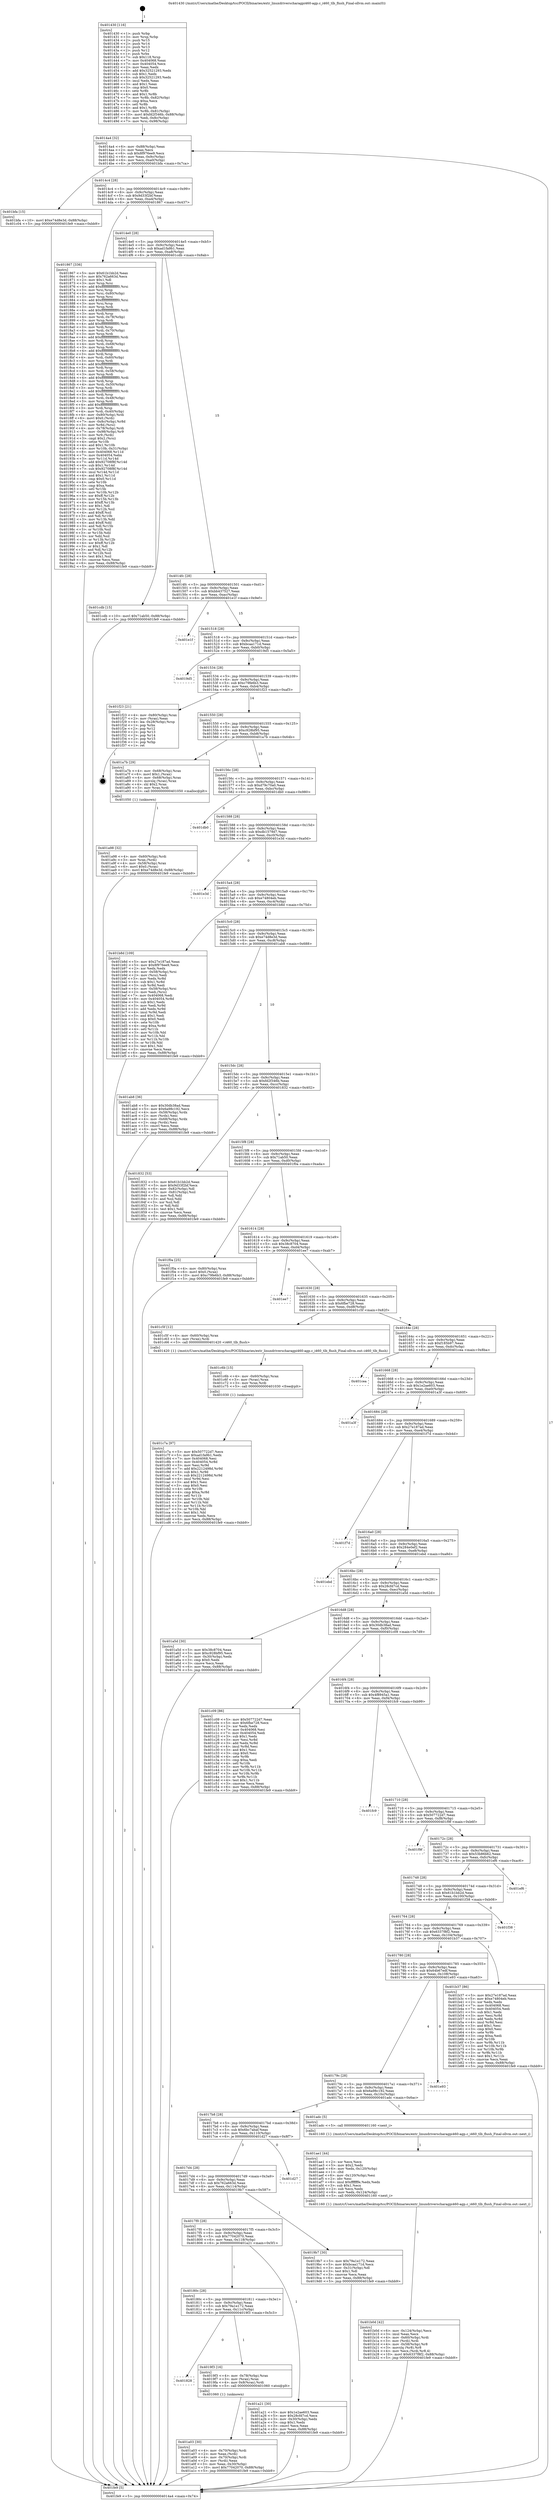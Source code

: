 digraph "0x401430" {
  label = "0x401430 (/mnt/c/Users/mathe/Desktop/tcc/POCII/binaries/extr_linuxdriverscharagpi460-agp.c_i460_tlb_flush_Final-ollvm.out::main(0))"
  labelloc = "t"
  node[shape=record]

  Entry [label="",width=0.3,height=0.3,shape=circle,fillcolor=black,style=filled]
  "0x4014a4" [label="{
     0x4014a4 [32]\l
     | [instrs]\l
     &nbsp;&nbsp;0x4014a4 \<+6\>: mov -0x88(%rbp),%eax\l
     &nbsp;&nbsp;0x4014aa \<+2\>: mov %eax,%ecx\l
     &nbsp;&nbsp;0x4014ac \<+6\>: sub $0x8f976ee9,%ecx\l
     &nbsp;&nbsp;0x4014b2 \<+6\>: mov %eax,-0x9c(%rbp)\l
     &nbsp;&nbsp;0x4014b8 \<+6\>: mov %ecx,-0xa0(%rbp)\l
     &nbsp;&nbsp;0x4014be \<+6\>: je 0000000000401bfa \<main+0x7ca\>\l
  }"]
  "0x401bfa" [label="{
     0x401bfa [15]\l
     | [instrs]\l
     &nbsp;&nbsp;0x401bfa \<+10\>: movl $0xe74d8e3d,-0x88(%rbp)\l
     &nbsp;&nbsp;0x401c04 \<+5\>: jmp 0000000000401fe9 \<main+0xbb9\>\l
  }"]
  "0x4014c4" [label="{
     0x4014c4 [28]\l
     | [instrs]\l
     &nbsp;&nbsp;0x4014c4 \<+5\>: jmp 00000000004014c9 \<main+0x99\>\l
     &nbsp;&nbsp;0x4014c9 \<+6\>: mov -0x9c(%rbp),%eax\l
     &nbsp;&nbsp;0x4014cf \<+5\>: sub $0x9d33f2bf,%eax\l
     &nbsp;&nbsp;0x4014d4 \<+6\>: mov %eax,-0xa4(%rbp)\l
     &nbsp;&nbsp;0x4014da \<+6\>: je 0000000000401867 \<main+0x437\>\l
  }"]
  Exit [label="",width=0.3,height=0.3,shape=circle,fillcolor=black,style=filled,peripheries=2]
  "0x401867" [label="{
     0x401867 [336]\l
     | [instrs]\l
     &nbsp;&nbsp;0x401867 \<+5\>: mov $0x61b1bb2d,%eax\l
     &nbsp;&nbsp;0x40186c \<+5\>: mov $0x762a663d,%ecx\l
     &nbsp;&nbsp;0x401871 \<+2\>: mov $0x1,%dl\l
     &nbsp;&nbsp;0x401873 \<+3\>: mov %rsp,%rsi\l
     &nbsp;&nbsp;0x401876 \<+4\>: add $0xfffffffffffffff0,%rsi\l
     &nbsp;&nbsp;0x40187a \<+3\>: mov %rsi,%rsp\l
     &nbsp;&nbsp;0x40187d \<+4\>: mov %rsi,-0x80(%rbp)\l
     &nbsp;&nbsp;0x401881 \<+3\>: mov %rsp,%rsi\l
     &nbsp;&nbsp;0x401884 \<+4\>: add $0xfffffffffffffff0,%rsi\l
     &nbsp;&nbsp;0x401888 \<+3\>: mov %rsi,%rsp\l
     &nbsp;&nbsp;0x40188b \<+3\>: mov %rsp,%rdi\l
     &nbsp;&nbsp;0x40188e \<+4\>: add $0xfffffffffffffff0,%rdi\l
     &nbsp;&nbsp;0x401892 \<+3\>: mov %rdi,%rsp\l
     &nbsp;&nbsp;0x401895 \<+4\>: mov %rdi,-0x78(%rbp)\l
     &nbsp;&nbsp;0x401899 \<+3\>: mov %rsp,%rdi\l
     &nbsp;&nbsp;0x40189c \<+4\>: add $0xfffffffffffffff0,%rdi\l
     &nbsp;&nbsp;0x4018a0 \<+3\>: mov %rdi,%rsp\l
     &nbsp;&nbsp;0x4018a3 \<+4\>: mov %rdi,-0x70(%rbp)\l
     &nbsp;&nbsp;0x4018a7 \<+3\>: mov %rsp,%rdi\l
     &nbsp;&nbsp;0x4018aa \<+4\>: add $0xfffffffffffffff0,%rdi\l
     &nbsp;&nbsp;0x4018ae \<+3\>: mov %rdi,%rsp\l
     &nbsp;&nbsp;0x4018b1 \<+4\>: mov %rdi,-0x68(%rbp)\l
     &nbsp;&nbsp;0x4018b5 \<+3\>: mov %rsp,%rdi\l
     &nbsp;&nbsp;0x4018b8 \<+4\>: add $0xfffffffffffffff0,%rdi\l
     &nbsp;&nbsp;0x4018bc \<+3\>: mov %rdi,%rsp\l
     &nbsp;&nbsp;0x4018bf \<+4\>: mov %rdi,-0x60(%rbp)\l
     &nbsp;&nbsp;0x4018c3 \<+3\>: mov %rsp,%rdi\l
     &nbsp;&nbsp;0x4018c6 \<+4\>: add $0xfffffffffffffff0,%rdi\l
     &nbsp;&nbsp;0x4018ca \<+3\>: mov %rdi,%rsp\l
     &nbsp;&nbsp;0x4018cd \<+4\>: mov %rdi,-0x58(%rbp)\l
     &nbsp;&nbsp;0x4018d1 \<+3\>: mov %rsp,%rdi\l
     &nbsp;&nbsp;0x4018d4 \<+4\>: add $0xfffffffffffffff0,%rdi\l
     &nbsp;&nbsp;0x4018d8 \<+3\>: mov %rdi,%rsp\l
     &nbsp;&nbsp;0x4018db \<+4\>: mov %rdi,-0x50(%rbp)\l
     &nbsp;&nbsp;0x4018df \<+3\>: mov %rsp,%rdi\l
     &nbsp;&nbsp;0x4018e2 \<+4\>: add $0xfffffffffffffff0,%rdi\l
     &nbsp;&nbsp;0x4018e6 \<+3\>: mov %rdi,%rsp\l
     &nbsp;&nbsp;0x4018e9 \<+4\>: mov %rdi,-0x48(%rbp)\l
     &nbsp;&nbsp;0x4018ed \<+3\>: mov %rsp,%rdi\l
     &nbsp;&nbsp;0x4018f0 \<+4\>: add $0xfffffffffffffff0,%rdi\l
     &nbsp;&nbsp;0x4018f4 \<+3\>: mov %rdi,%rsp\l
     &nbsp;&nbsp;0x4018f7 \<+4\>: mov %rdi,-0x40(%rbp)\l
     &nbsp;&nbsp;0x4018fb \<+4\>: mov -0x80(%rbp),%rdi\l
     &nbsp;&nbsp;0x4018ff \<+6\>: movl $0x0,(%rdi)\l
     &nbsp;&nbsp;0x401905 \<+7\>: mov -0x8c(%rbp),%r8d\l
     &nbsp;&nbsp;0x40190c \<+3\>: mov %r8d,(%rsi)\l
     &nbsp;&nbsp;0x40190f \<+4\>: mov -0x78(%rbp),%rdi\l
     &nbsp;&nbsp;0x401913 \<+7\>: mov -0x98(%rbp),%r9\l
     &nbsp;&nbsp;0x40191a \<+3\>: mov %r9,(%rdi)\l
     &nbsp;&nbsp;0x40191d \<+3\>: cmpl $0x2,(%rsi)\l
     &nbsp;&nbsp;0x401920 \<+4\>: setne %r10b\l
     &nbsp;&nbsp;0x401924 \<+4\>: and $0x1,%r10b\l
     &nbsp;&nbsp;0x401928 \<+4\>: mov %r10b,-0x31(%rbp)\l
     &nbsp;&nbsp;0x40192c \<+8\>: mov 0x404068,%r11d\l
     &nbsp;&nbsp;0x401934 \<+7\>: mov 0x404054,%ebx\l
     &nbsp;&nbsp;0x40193b \<+3\>: mov %r11d,%r14d\l
     &nbsp;&nbsp;0x40193e \<+7\>: add $0x92708f8f,%r14d\l
     &nbsp;&nbsp;0x401945 \<+4\>: sub $0x1,%r14d\l
     &nbsp;&nbsp;0x401949 \<+7\>: sub $0x92708f8f,%r14d\l
     &nbsp;&nbsp;0x401950 \<+4\>: imul %r14d,%r11d\l
     &nbsp;&nbsp;0x401954 \<+4\>: and $0x1,%r11d\l
     &nbsp;&nbsp;0x401958 \<+4\>: cmp $0x0,%r11d\l
     &nbsp;&nbsp;0x40195c \<+4\>: sete %r10b\l
     &nbsp;&nbsp;0x401960 \<+3\>: cmp $0xa,%ebx\l
     &nbsp;&nbsp;0x401963 \<+4\>: setl %r15b\l
     &nbsp;&nbsp;0x401967 \<+3\>: mov %r10b,%r12b\l
     &nbsp;&nbsp;0x40196a \<+4\>: xor $0xff,%r12b\l
     &nbsp;&nbsp;0x40196e \<+3\>: mov %r15b,%r13b\l
     &nbsp;&nbsp;0x401971 \<+4\>: xor $0xff,%r13b\l
     &nbsp;&nbsp;0x401975 \<+3\>: xor $0x1,%dl\l
     &nbsp;&nbsp;0x401978 \<+3\>: mov %r12b,%sil\l
     &nbsp;&nbsp;0x40197b \<+4\>: and $0xff,%sil\l
     &nbsp;&nbsp;0x40197f \<+3\>: and %dl,%r10b\l
     &nbsp;&nbsp;0x401982 \<+3\>: mov %r13b,%dil\l
     &nbsp;&nbsp;0x401985 \<+4\>: and $0xff,%dil\l
     &nbsp;&nbsp;0x401989 \<+3\>: and %dl,%r15b\l
     &nbsp;&nbsp;0x40198c \<+3\>: or %r10b,%sil\l
     &nbsp;&nbsp;0x40198f \<+3\>: or %r15b,%dil\l
     &nbsp;&nbsp;0x401992 \<+3\>: xor %dil,%sil\l
     &nbsp;&nbsp;0x401995 \<+3\>: or %r13b,%r12b\l
     &nbsp;&nbsp;0x401998 \<+4\>: xor $0xff,%r12b\l
     &nbsp;&nbsp;0x40199c \<+3\>: or $0x1,%dl\l
     &nbsp;&nbsp;0x40199f \<+3\>: and %dl,%r12b\l
     &nbsp;&nbsp;0x4019a2 \<+3\>: or %r12b,%sil\l
     &nbsp;&nbsp;0x4019a5 \<+4\>: test $0x1,%sil\l
     &nbsp;&nbsp;0x4019a9 \<+3\>: cmovne %ecx,%eax\l
     &nbsp;&nbsp;0x4019ac \<+6\>: mov %eax,-0x88(%rbp)\l
     &nbsp;&nbsp;0x4019b2 \<+5\>: jmp 0000000000401fe9 \<main+0xbb9\>\l
  }"]
  "0x4014e0" [label="{
     0x4014e0 [28]\l
     | [instrs]\l
     &nbsp;&nbsp;0x4014e0 \<+5\>: jmp 00000000004014e5 \<main+0xb5\>\l
     &nbsp;&nbsp;0x4014e5 \<+6\>: mov -0x9c(%rbp),%eax\l
     &nbsp;&nbsp;0x4014eb \<+5\>: sub $0xad1fa9b1,%eax\l
     &nbsp;&nbsp;0x4014f0 \<+6\>: mov %eax,-0xa8(%rbp)\l
     &nbsp;&nbsp;0x4014f6 \<+6\>: je 0000000000401cdb \<main+0x8ab\>\l
  }"]
  "0x401c7a" [label="{
     0x401c7a [97]\l
     | [instrs]\l
     &nbsp;&nbsp;0x401c7a \<+5\>: mov $0x507722d7,%ecx\l
     &nbsp;&nbsp;0x401c7f \<+5\>: mov $0xad1fa9b1,%edx\l
     &nbsp;&nbsp;0x401c84 \<+7\>: mov 0x404068,%esi\l
     &nbsp;&nbsp;0x401c8b \<+8\>: mov 0x404054,%r8d\l
     &nbsp;&nbsp;0x401c93 \<+3\>: mov %esi,%r9d\l
     &nbsp;&nbsp;0x401c96 \<+7\>: add $0x2212498d,%r9d\l
     &nbsp;&nbsp;0x401c9d \<+4\>: sub $0x1,%r9d\l
     &nbsp;&nbsp;0x401ca1 \<+7\>: sub $0x2212498d,%r9d\l
     &nbsp;&nbsp;0x401ca8 \<+4\>: imul %r9d,%esi\l
     &nbsp;&nbsp;0x401cac \<+3\>: and $0x1,%esi\l
     &nbsp;&nbsp;0x401caf \<+3\>: cmp $0x0,%esi\l
     &nbsp;&nbsp;0x401cb2 \<+4\>: sete %r10b\l
     &nbsp;&nbsp;0x401cb6 \<+4\>: cmp $0xa,%r8d\l
     &nbsp;&nbsp;0x401cba \<+4\>: setl %r11b\l
     &nbsp;&nbsp;0x401cbe \<+3\>: mov %r10b,%bl\l
     &nbsp;&nbsp;0x401cc1 \<+3\>: and %r11b,%bl\l
     &nbsp;&nbsp;0x401cc4 \<+3\>: xor %r11b,%r10b\l
     &nbsp;&nbsp;0x401cc7 \<+3\>: or %r10b,%bl\l
     &nbsp;&nbsp;0x401cca \<+3\>: test $0x1,%bl\l
     &nbsp;&nbsp;0x401ccd \<+3\>: cmovne %edx,%ecx\l
     &nbsp;&nbsp;0x401cd0 \<+6\>: mov %ecx,-0x88(%rbp)\l
     &nbsp;&nbsp;0x401cd6 \<+5\>: jmp 0000000000401fe9 \<main+0xbb9\>\l
  }"]
  "0x401cdb" [label="{
     0x401cdb [15]\l
     | [instrs]\l
     &nbsp;&nbsp;0x401cdb \<+10\>: movl $0x71ab50,-0x88(%rbp)\l
     &nbsp;&nbsp;0x401ce5 \<+5\>: jmp 0000000000401fe9 \<main+0xbb9\>\l
  }"]
  "0x4014fc" [label="{
     0x4014fc [28]\l
     | [instrs]\l
     &nbsp;&nbsp;0x4014fc \<+5\>: jmp 0000000000401501 \<main+0xd1\>\l
     &nbsp;&nbsp;0x401501 \<+6\>: mov -0x9c(%rbp),%eax\l
     &nbsp;&nbsp;0x401507 \<+5\>: sub $0xbb437527,%eax\l
     &nbsp;&nbsp;0x40150c \<+6\>: mov %eax,-0xac(%rbp)\l
     &nbsp;&nbsp;0x401512 \<+6\>: je 0000000000401e1f \<main+0x9ef\>\l
  }"]
  "0x401c6b" [label="{
     0x401c6b [15]\l
     | [instrs]\l
     &nbsp;&nbsp;0x401c6b \<+4\>: mov -0x60(%rbp),%rax\l
     &nbsp;&nbsp;0x401c6f \<+3\>: mov (%rax),%rax\l
     &nbsp;&nbsp;0x401c72 \<+3\>: mov %rax,%rdi\l
     &nbsp;&nbsp;0x401c75 \<+5\>: call 0000000000401030 \<free@plt\>\l
     | [calls]\l
     &nbsp;&nbsp;0x401030 \{1\} (unknown)\l
  }"]
  "0x401e1f" [label="{
     0x401e1f\l
  }", style=dashed]
  "0x401518" [label="{
     0x401518 [28]\l
     | [instrs]\l
     &nbsp;&nbsp;0x401518 \<+5\>: jmp 000000000040151d \<main+0xed\>\l
     &nbsp;&nbsp;0x40151d \<+6\>: mov -0x9c(%rbp),%eax\l
     &nbsp;&nbsp;0x401523 \<+5\>: sub $0xbcaa171d,%eax\l
     &nbsp;&nbsp;0x401528 \<+6\>: mov %eax,-0xb0(%rbp)\l
     &nbsp;&nbsp;0x40152e \<+6\>: je 00000000004019d5 \<main+0x5a5\>\l
  }"]
  "0x401b0d" [label="{
     0x401b0d [42]\l
     | [instrs]\l
     &nbsp;&nbsp;0x401b0d \<+6\>: mov -0x124(%rbp),%ecx\l
     &nbsp;&nbsp;0x401b13 \<+3\>: imul %eax,%ecx\l
     &nbsp;&nbsp;0x401b16 \<+4\>: mov -0x60(%rbp),%rdi\l
     &nbsp;&nbsp;0x401b1a \<+3\>: mov (%rdi),%rdi\l
     &nbsp;&nbsp;0x401b1d \<+4\>: mov -0x58(%rbp),%r8\l
     &nbsp;&nbsp;0x401b21 \<+3\>: movslq (%r8),%r8\l
     &nbsp;&nbsp;0x401b24 \<+4\>: mov %ecx,(%rdi,%r8,4)\l
     &nbsp;&nbsp;0x401b28 \<+10\>: movl $0x6337f8f2,-0x88(%rbp)\l
     &nbsp;&nbsp;0x401b32 \<+5\>: jmp 0000000000401fe9 \<main+0xbb9\>\l
  }"]
  "0x4019d5" [label="{
     0x4019d5\l
  }", style=dashed]
  "0x401534" [label="{
     0x401534 [28]\l
     | [instrs]\l
     &nbsp;&nbsp;0x401534 \<+5\>: jmp 0000000000401539 \<main+0x109\>\l
     &nbsp;&nbsp;0x401539 \<+6\>: mov -0x9c(%rbp),%eax\l
     &nbsp;&nbsp;0x40153f \<+5\>: sub $0xc79fe6b3,%eax\l
     &nbsp;&nbsp;0x401544 \<+6\>: mov %eax,-0xb4(%rbp)\l
     &nbsp;&nbsp;0x40154a \<+6\>: je 0000000000401f23 \<main+0xaf3\>\l
  }"]
  "0x401ae1" [label="{
     0x401ae1 [44]\l
     | [instrs]\l
     &nbsp;&nbsp;0x401ae1 \<+2\>: xor %ecx,%ecx\l
     &nbsp;&nbsp;0x401ae3 \<+5\>: mov $0x2,%edx\l
     &nbsp;&nbsp;0x401ae8 \<+6\>: mov %edx,-0x120(%rbp)\l
     &nbsp;&nbsp;0x401aee \<+1\>: cltd\l
     &nbsp;&nbsp;0x401aef \<+6\>: mov -0x120(%rbp),%esi\l
     &nbsp;&nbsp;0x401af5 \<+2\>: idiv %esi\l
     &nbsp;&nbsp;0x401af7 \<+6\>: imul $0xfffffffe,%edx,%edx\l
     &nbsp;&nbsp;0x401afd \<+3\>: sub $0x1,%ecx\l
     &nbsp;&nbsp;0x401b00 \<+2\>: sub %ecx,%edx\l
     &nbsp;&nbsp;0x401b02 \<+6\>: mov %edx,-0x124(%rbp)\l
     &nbsp;&nbsp;0x401b08 \<+5\>: call 0000000000401160 \<next_i\>\l
     | [calls]\l
     &nbsp;&nbsp;0x401160 \{1\} (/mnt/c/Users/mathe/Desktop/tcc/POCII/binaries/extr_linuxdriverscharagpi460-agp.c_i460_tlb_flush_Final-ollvm.out::next_i)\l
  }"]
  "0x401f23" [label="{
     0x401f23 [21]\l
     | [instrs]\l
     &nbsp;&nbsp;0x401f23 \<+4\>: mov -0x80(%rbp),%rax\l
     &nbsp;&nbsp;0x401f27 \<+2\>: mov (%rax),%eax\l
     &nbsp;&nbsp;0x401f29 \<+4\>: lea -0x28(%rbp),%rsp\l
     &nbsp;&nbsp;0x401f2d \<+1\>: pop %rbx\l
     &nbsp;&nbsp;0x401f2e \<+2\>: pop %r12\l
     &nbsp;&nbsp;0x401f30 \<+2\>: pop %r13\l
     &nbsp;&nbsp;0x401f32 \<+2\>: pop %r14\l
     &nbsp;&nbsp;0x401f34 \<+2\>: pop %r15\l
     &nbsp;&nbsp;0x401f36 \<+1\>: pop %rbp\l
     &nbsp;&nbsp;0x401f37 \<+1\>: ret\l
  }"]
  "0x401550" [label="{
     0x401550 [28]\l
     | [instrs]\l
     &nbsp;&nbsp;0x401550 \<+5\>: jmp 0000000000401555 \<main+0x125\>\l
     &nbsp;&nbsp;0x401555 \<+6\>: mov -0x9c(%rbp),%eax\l
     &nbsp;&nbsp;0x40155b \<+5\>: sub $0xc928bf95,%eax\l
     &nbsp;&nbsp;0x401560 \<+6\>: mov %eax,-0xb8(%rbp)\l
     &nbsp;&nbsp;0x401566 \<+6\>: je 0000000000401a7b \<main+0x64b\>\l
  }"]
  "0x401a98" [label="{
     0x401a98 [32]\l
     | [instrs]\l
     &nbsp;&nbsp;0x401a98 \<+4\>: mov -0x60(%rbp),%rdi\l
     &nbsp;&nbsp;0x401a9c \<+3\>: mov %rax,(%rdi)\l
     &nbsp;&nbsp;0x401a9f \<+4\>: mov -0x58(%rbp),%rax\l
     &nbsp;&nbsp;0x401aa3 \<+6\>: movl $0x0,(%rax)\l
     &nbsp;&nbsp;0x401aa9 \<+10\>: movl $0xe74d8e3d,-0x88(%rbp)\l
     &nbsp;&nbsp;0x401ab3 \<+5\>: jmp 0000000000401fe9 \<main+0xbb9\>\l
  }"]
  "0x401a7b" [label="{
     0x401a7b [29]\l
     | [instrs]\l
     &nbsp;&nbsp;0x401a7b \<+4\>: mov -0x68(%rbp),%rax\l
     &nbsp;&nbsp;0x401a7f \<+6\>: movl $0x1,(%rax)\l
     &nbsp;&nbsp;0x401a85 \<+4\>: mov -0x68(%rbp),%rax\l
     &nbsp;&nbsp;0x401a89 \<+3\>: movslq (%rax),%rax\l
     &nbsp;&nbsp;0x401a8c \<+4\>: shl $0x2,%rax\l
     &nbsp;&nbsp;0x401a90 \<+3\>: mov %rax,%rdi\l
     &nbsp;&nbsp;0x401a93 \<+5\>: call 0000000000401050 \<malloc@plt\>\l
     | [calls]\l
     &nbsp;&nbsp;0x401050 \{1\} (unknown)\l
  }"]
  "0x40156c" [label="{
     0x40156c [28]\l
     | [instrs]\l
     &nbsp;&nbsp;0x40156c \<+5\>: jmp 0000000000401571 \<main+0x141\>\l
     &nbsp;&nbsp;0x401571 \<+6\>: mov -0x9c(%rbp),%eax\l
     &nbsp;&nbsp;0x401577 \<+5\>: sub $0xd79c70a0,%eax\l
     &nbsp;&nbsp;0x40157c \<+6\>: mov %eax,-0xbc(%rbp)\l
     &nbsp;&nbsp;0x401582 \<+6\>: je 0000000000401db0 \<main+0x980\>\l
  }"]
  "0x401a03" [label="{
     0x401a03 [30]\l
     | [instrs]\l
     &nbsp;&nbsp;0x401a03 \<+4\>: mov -0x70(%rbp),%rdi\l
     &nbsp;&nbsp;0x401a07 \<+2\>: mov %eax,(%rdi)\l
     &nbsp;&nbsp;0x401a09 \<+4\>: mov -0x70(%rbp),%rdi\l
     &nbsp;&nbsp;0x401a0d \<+2\>: mov (%rdi),%eax\l
     &nbsp;&nbsp;0x401a0f \<+3\>: mov %eax,-0x30(%rbp)\l
     &nbsp;&nbsp;0x401a12 \<+10\>: movl $0x77042070,-0x88(%rbp)\l
     &nbsp;&nbsp;0x401a1c \<+5\>: jmp 0000000000401fe9 \<main+0xbb9\>\l
  }"]
  "0x401db0" [label="{
     0x401db0\l
  }", style=dashed]
  "0x401588" [label="{
     0x401588 [28]\l
     | [instrs]\l
     &nbsp;&nbsp;0x401588 \<+5\>: jmp 000000000040158d \<main+0x15d\>\l
     &nbsp;&nbsp;0x40158d \<+6\>: mov -0x9c(%rbp),%eax\l
     &nbsp;&nbsp;0x401593 \<+5\>: sub $0xdb1579d7,%eax\l
     &nbsp;&nbsp;0x401598 \<+6\>: mov %eax,-0xc0(%rbp)\l
     &nbsp;&nbsp;0x40159e \<+6\>: je 0000000000401e3d \<main+0xa0d\>\l
  }"]
  "0x401828" [label="{
     0x401828\l
  }", style=dashed]
  "0x401e3d" [label="{
     0x401e3d\l
  }", style=dashed]
  "0x4015a4" [label="{
     0x4015a4 [28]\l
     | [instrs]\l
     &nbsp;&nbsp;0x4015a4 \<+5\>: jmp 00000000004015a9 \<main+0x179\>\l
     &nbsp;&nbsp;0x4015a9 \<+6\>: mov -0x9c(%rbp),%eax\l
     &nbsp;&nbsp;0x4015af \<+5\>: sub $0xe74804eb,%eax\l
     &nbsp;&nbsp;0x4015b4 \<+6\>: mov %eax,-0xc4(%rbp)\l
     &nbsp;&nbsp;0x4015ba \<+6\>: je 0000000000401b8d \<main+0x75d\>\l
  }"]
  "0x4019f3" [label="{
     0x4019f3 [16]\l
     | [instrs]\l
     &nbsp;&nbsp;0x4019f3 \<+4\>: mov -0x78(%rbp),%rax\l
     &nbsp;&nbsp;0x4019f7 \<+3\>: mov (%rax),%rax\l
     &nbsp;&nbsp;0x4019fa \<+4\>: mov 0x8(%rax),%rdi\l
     &nbsp;&nbsp;0x4019fe \<+5\>: call 0000000000401060 \<atoi@plt\>\l
     | [calls]\l
     &nbsp;&nbsp;0x401060 \{1\} (unknown)\l
  }"]
  "0x401b8d" [label="{
     0x401b8d [109]\l
     | [instrs]\l
     &nbsp;&nbsp;0x401b8d \<+5\>: mov $0x27e187ad,%eax\l
     &nbsp;&nbsp;0x401b92 \<+5\>: mov $0x8f976ee9,%ecx\l
     &nbsp;&nbsp;0x401b97 \<+2\>: xor %edx,%edx\l
     &nbsp;&nbsp;0x401b99 \<+4\>: mov -0x58(%rbp),%rsi\l
     &nbsp;&nbsp;0x401b9d \<+2\>: mov (%rsi),%edi\l
     &nbsp;&nbsp;0x401b9f \<+3\>: mov %edx,%r8d\l
     &nbsp;&nbsp;0x401ba2 \<+4\>: sub $0x1,%r8d\l
     &nbsp;&nbsp;0x401ba6 \<+3\>: sub %r8d,%edi\l
     &nbsp;&nbsp;0x401ba9 \<+4\>: mov -0x58(%rbp),%rsi\l
     &nbsp;&nbsp;0x401bad \<+2\>: mov %edi,(%rsi)\l
     &nbsp;&nbsp;0x401baf \<+7\>: mov 0x404068,%edi\l
     &nbsp;&nbsp;0x401bb6 \<+8\>: mov 0x404054,%r8d\l
     &nbsp;&nbsp;0x401bbe \<+3\>: sub $0x1,%edx\l
     &nbsp;&nbsp;0x401bc1 \<+3\>: mov %edi,%r9d\l
     &nbsp;&nbsp;0x401bc4 \<+3\>: add %edx,%r9d\l
     &nbsp;&nbsp;0x401bc7 \<+4\>: imul %r9d,%edi\l
     &nbsp;&nbsp;0x401bcb \<+3\>: and $0x1,%edi\l
     &nbsp;&nbsp;0x401bce \<+3\>: cmp $0x0,%edi\l
     &nbsp;&nbsp;0x401bd1 \<+4\>: sete %r10b\l
     &nbsp;&nbsp;0x401bd5 \<+4\>: cmp $0xa,%r8d\l
     &nbsp;&nbsp;0x401bd9 \<+4\>: setl %r11b\l
     &nbsp;&nbsp;0x401bdd \<+3\>: mov %r10b,%bl\l
     &nbsp;&nbsp;0x401be0 \<+3\>: and %r11b,%bl\l
     &nbsp;&nbsp;0x401be3 \<+3\>: xor %r11b,%r10b\l
     &nbsp;&nbsp;0x401be6 \<+3\>: or %r10b,%bl\l
     &nbsp;&nbsp;0x401be9 \<+3\>: test $0x1,%bl\l
     &nbsp;&nbsp;0x401bec \<+3\>: cmovne %ecx,%eax\l
     &nbsp;&nbsp;0x401bef \<+6\>: mov %eax,-0x88(%rbp)\l
     &nbsp;&nbsp;0x401bf5 \<+5\>: jmp 0000000000401fe9 \<main+0xbb9\>\l
  }"]
  "0x4015c0" [label="{
     0x4015c0 [28]\l
     | [instrs]\l
     &nbsp;&nbsp;0x4015c0 \<+5\>: jmp 00000000004015c5 \<main+0x195\>\l
     &nbsp;&nbsp;0x4015c5 \<+6\>: mov -0x9c(%rbp),%eax\l
     &nbsp;&nbsp;0x4015cb \<+5\>: sub $0xe74d8e3d,%eax\l
     &nbsp;&nbsp;0x4015d0 \<+6\>: mov %eax,-0xc8(%rbp)\l
     &nbsp;&nbsp;0x4015d6 \<+6\>: je 0000000000401ab8 \<main+0x688\>\l
  }"]
  "0x40180c" [label="{
     0x40180c [28]\l
     | [instrs]\l
     &nbsp;&nbsp;0x40180c \<+5\>: jmp 0000000000401811 \<main+0x3e1\>\l
     &nbsp;&nbsp;0x401811 \<+6\>: mov -0x9c(%rbp),%eax\l
     &nbsp;&nbsp;0x401817 \<+5\>: sub $0x79a1e172,%eax\l
     &nbsp;&nbsp;0x40181c \<+6\>: mov %eax,-0x11c(%rbp)\l
     &nbsp;&nbsp;0x401822 \<+6\>: je 00000000004019f3 \<main+0x5c3\>\l
  }"]
  "0x401ab8" [label="{
     0x401ab8 [36]\l
     | [instrs]\l
     &nbsp;&nbsp;0x401ab8 \<+5\>: mov $0x30db38ad,%eax\l
     &nbsp;&nbsp;0x401abd \<+5\>: mov $0x6a98c192,%ecx\l
     &nbsp;&nbsp;0x401ac2 \<+4\>: mov -0x58(%rbp),%rdx\l
     &nbsp;&nbsp;0x401ac6 \<+2\>: mov (%rdx),%esi\l
     &nbsp;&nbsp;0x401ac8 \<+4\>: mov -0x68(%rbp),%rdx\l
     &nbsp;&nbsp;0x401acc \<+2\>: cmp (%rdx),%esi\l
     &nbsp;&nbsp;0x401ace \<+3\>: cmovl %ecx,%eax\l
     &nbsp;&nbsp;0x401ad1 \<+6\>: mov %eax,-0x88(%rbp)\l
     &nbsp;&nbsp;0x401ad7 \<+5\>: jmp 0000000000401fe9 \<main+0xbb9\>\l
  }"]
  "0x4015dc" [label="{
     0x4015dc [28]\l
     | [instrs]\l
     &nbsp;&nbsp;0x4015dc \<+5\>: jmp 00000000004015e1 \<main+0x1b1\>\l
     &nbsp;&nbsp;0x4015e1 \<+6\>: mov -0x9c(%rbp),%eax\l
     &nbsp;&nbsp;0x4015e7 \<+5\>: sub $0xfd2f346b,%eax\l
     &nbsp;&nbsp;0x4015ec \<+6\>: mov %eax,-0xcc(%rbp)\l
     &nbsp;&nbsp;0x4015f2 \<+6\>: je 0000000000401832 \<main+0x402\>\l
  }"]
  "0x401a21" [label="{
     0x401a21 [30]\l
     | [instrs]\l
     &nbsp;&nbsp;0x401a21 \<+5\>: mov $0x1e2ae603,%eax\l
     &nbsp;&nbsp;0x401a26 \<+5\>: mov $0x28cfd7cd,%ecx\l
     &nbsp;&nbsp;0x401a2b \<+3\>: mov -0x30(%rbp),%edx\l
     &nbsp;&nbsp;0x401a2e \<+3\>: cmp $0x1,%edx\l
     &nbsp;&nbsp;0x401a31 \<+3\>: cmovl %ecx,%eax\l
     &nbsp;&nbsp;0x401a34 \<+6\>: mov %eax,-0x88(%rbp)\l
     &nbsp;&nbsp;0x401a3a \<+5\>: jmp 0000000000401fe9 \<main+0xbb9\>\l
  }"]
  "0x401832" [label="{
     0x401832 [53]\l
     | [instrs]\l
     &nbsp;&nbsp;0x401832 \<+5\>: mov $0x61b1bb2d,%eax\l
     &nbsp;&nbsp;0x401837 \<+5\>: mov $0x9d33f2bf,%ecx\l
     &nbsp;&nbsp;0x40183c \<+6\>: mov -0x82(%rbp),%dl\l
     &nbsp;&nbsp;0x401842 \<+7\>: mov -0x81(%rbp),%sil\l
     &nbsp;&nbsp;0x401849 \<+3\>: mov %dl,%dil\l
     &nbsp;&nbsp;0x40184c \<+3\>: and %sil,%dil\l
     &nbsp;&nbsp;0x40184f \<+3\>: xor %sil,%dl\l
     &nbsp;&nbsp;0x401852 \<+3\>: or %dl,%dil\l
     &nbsp;&nbsp;0x401855 \<+4\>: test $0x1,%dil\l
     &nbsp;&nbsp;0x401859 \<+3\>: cmovne %ecx,%eax\l
     &nbsp;&nbsp;0x40185c \<+6\>: mov %eax,-0x88(%rbp)\l
     &nbsp;&nbsp;0x401862 \<+5\>: jmp 0000000000401fe9 \<main+0xbb9\>\l
  }"]
  "0x4015f8" [label="{
     0x4015f8 [28]\l
     | [instrs]\l
     &nbsp;&nbsp;0x4015f8 \<+5\>: jmp 00000000004015fd \<main+0x1cd\>\l
     &nbsp;&nbsp;0x4015fd \<+6\>: mov -0x9c(%rbp),%eax\l
     &nbsp;&nbsp;0x401603 \<+5\>: sub $0x71ab50,%eax\l
     &nbsp;&nbsp;0x401608 \<+6\>: mov %eax,-0xd0(%rbp)\l
     &nbsp;&nbsp;0x40160e \<+6\>: je 0000000000401f0a \<main+0xada\>\l
  }"]
  "0x401fe9" [label="{
     0x401fe9 [5]\l
     | [instrs]\l
     &nbsp;&nbsp;0x401fe9 \<+5\>: jmp 00000000004014a4 \<main+0x74\>\l
  }"]
  "0x401430" [label="{
     0x401430 [116]\l
     | [instrs]\l
     &nbsp;&nbsp;0x401430 \<+1\>: push %rbp\l
     &nbsp;&nbsp;0x401431 \<+3\>: mov %rsp,%rbp\l
     &nbsp;&nbsp;0x401434 \<+2\>: push %r15\l
     &nbsp;&nbsp;0x401436 \<+2\>: push %r14\l
     &nbsp;&nbsp;0x401438 \<+2\>: push %r13\l
     &nbsp;&nbsp;0x40143a \<+2\>: push %r12\l
     &nbsp;&nbsp;0x40143c \<+1\>: push %rbx\l
     &nbsp;&nbsp;0x40143d \<+7\>: sub $0x118,%rsp\l
     &nbsp;&nbsp;0x401444 \<+7\>: mov 0x404068,%eax\l
     &nbsp;&nbsp;0x40144b \<+7\>: mov 0x404054,%ecx\l
     &nbsp;&nbsp;0x401452 \<+2\>: mov %eax,%edx\l
     &nbsp;&nbsp;0x401454 \<+6\>: add $0x32521293,%edx\l
     &nbsp;&nbsp;0x40145a \<+3\>: sub $0x1,%edx\l
     &nbsp;&nbsp;0x40145d \<+6\>: sub $0x32521293,%edx\l
     &nbsp;&nbsp;0x401463 \<+3\>: imul %edx,%eax\l
     &nbsp;&nbsp;0x401466 \<+3\>: and $0x1,%eax\l
     &nbsp;&nbsp;0x401469 \<+3\>: cmp $0x0,%eax\l
     &nbsp;&nbsp;0x40146c \<+4\>: sete %r8b\l
     &nbsp;&nbsp;0x401470 \<+4\>: and $0x1,%r8b\l
     &nbsp;&nbsp;0x401474 \<+7\>: mov %r8b,-0x82(%rbp)\l
     &nbsp;&nbsp;0x40147b \<+3\>: cmp $0xa,%ecx\l
     &nbsp;&nbsp;0x40147e \<+4\>: setl %r8b\l
     &nbsp;&nbsp;0x401482 \<+4\>: and $0x1,%r8b\l
     &nbsp;&nbsp;0x401486 \<+7\>: mov %r8b,-0x81(%rbp)\l
     &nbsp;&nbsp;0x40148d \<+10\>: movl $0xfd2f346b,-0x88(%rbp)\l
     &nbsp;&nbsp;0x401497 \<+6\>: mov %edi,-0x8c(%rbp)\l
     &nbsp;&nbsp;0x40149d \<+7\>: mov %rsi,-0x98(%rbp)\l
  }"]
  "0x4017f0" [label="{
     0x4017f0 [28]\l
     | [instrs]\l
     &nbsp;&nbsp;0x4017f0 \<+5\>: jmp 00000000004017f5 \<main+0x3c5\>\l
     &nbsp;&nbsp;0x4017f5 \<+6\>: mov -0x9c(%rbp),%eax\l
     &nbsp;&nbsp;0x4017fb \<+5\>: sub $0x77042070,%eax\l
     &nbsp;&nbsp;0x401800 \<+6\>: mov %eax,-0x118(%rbp)\l
     &nbsp;&nbsp;0x401806 \<+6\>: je 0000000000401a21 \<main+0x5f1\>\l
  }"]
  "0x4019b7" [label="{
     0x4019b7 [30]\l
     | [instrs]\l
     &nbsp;&nbsp;0x4019b7 \<+5\>: mov $0x79a1e172,%eax\l
     &nbsp;&nbsp;0x4019bc \<+5\>: mov $0xbcaa171d,%ecx\l
     &nbsp;&nbsp;0x4019c1 \<+3\>: mov -0x31(%rbp),%dl\l
     &nbsp;&nbsp;0x4019c4 \<+3\>: test $0x1,%dl\l
     &nbsp;&nbsp;0x4019c7 \<+3\>: cmovne %ecx,%eax\l
     &nbsp;&nbsp;0x4019ca \<+6\>: mov %eax,-0x88(%rbp)\l
     &nbsp;&nbsp;0x4019d0 \<+5\>: jmp 0000000000401fe9 \<main+0xbb9\>\l
  }"]
  "0x401f0a" [label="{
     0x401f0a [25]\l
     | [instrs]\l
     &nbsp;&nbsp;0x401f0a \<+4\>: mov -0x80(%rbp),%rax\l
     &nbsp;&nbsp;0x401f0e \<+6\>: movl $0x0,(%rax)\l
     &nbsp;&nbsp;0x401f14 \<+10\>: movl $0xc79fe6b3,-0x88(%rbp)\l
     &nbsp;&nbsp;0x401f1e \<+5\>: jmp 0000000000401fe9 \<main+0xbb9\>\l
  }"]
  "0x401614" [label="{
     0x401614 [28]\l
     | [instrs]\l
     &nbsp;&nbsp;0x401614 \<+5\>: jmp 0000000000401619 \<main+0x1e9\>\l
     &nbsp;&nbsp;0x401619 \<+6\>: mov -0x9c(%rbp),%eax\l
     &nbsp;&nbsp;0x40161f \<+5\>: sub $0x38c8704,%eax\l
     &nbsp;&nbsp;0x401624 \<+6\>: mov %eax,-0xd4(%rbp)\l
     &nbsp;&nbsp;0x40162a \<+6\>: je 0000000000401ee7 \<main+0xab7\>\l
  }"]
  "0x4017d4" [label="{
     0x4017d4 [28]\l
     | [instrs]\l
     &nbsp;&nbsp;0x4017d4 \<+5\>: jmp 00000000004017d9 \<main+0x3a9\>\l
     &nbsp;&nbsp;0x4017d9 \<+6\>: mov -0x9c(%rbp),%eax\l
     &nbsp;&nbsp;0x4017df \<+5\>: sub $0x762a663d,%eax\l
     &nbsp;&nbsp;0x4017e4 \<+6\>: mov %eax,-0x114(%rbp)\l
     &nbsp;&nbsp;0x4017ea \<+6\>: je 00000000004019b7 \<main+0x587\>\l
  }"]
  "0x401ee7" [label="{
     0x401ee7\l
  }", style=dashed]
  "0x401630" [label="{
     0x401630 [28]\l
     | [instrs]\l
     &nbsp;&nbsp;0x401630 \<+5\>: jmp 0000000000401635 \<main+0x205\>\l
     &nbsp;&nbsp;0x401635 \<+6\>: mov -0x9c(%rbp),%eax\l
     &nbsp;&nbsp;0x40163b \<+5\>: sub $0x6fbe728,%eax\l
     &nbsp;&nbsp;0x401640 \<+6\>: mov %eax,-0xd8(%rbp)\l
     &nbsp;&nbsp;0x401646 \<+6\>: je 0000000000401c5f \<main+0x82f\>\l
  }"]
  "0x401d27" [label="{
     0x401d27\l
  }", style=dashed]
  "0x401c5f" [label="{
     0x401c5f [12]\l
     | [instrs]\l
     &nbsp;&nbsp;0x401c5f \<+4\>: mov -0x60(%rbp),%rax\l
     &nbsp;&nbsp;0x401c63 \<+3\>: mov (%rax),%rdi\l
     &nbsp;&nbsp;0x401c66 \<+5\>: call 0000000000401420 \<i460_tlb_flush\>\l
     | [calls]\l
     &nbsp;&nbsp;0x401420 \{1\} (/mnt/c/Users/mathe/Desktop/tcc/POCII/binaries/extr_linuxdriverscharagpi460-agp.c_i460_tlb_flush_Final-ollvm.out::i460_tlb_flush)\l
  }"]
  "0x40164c" [label="{
     0x40164c [28]\l
     | [instrs]\l
     &nbsp;&nbsp;0x40164c \<+5\>: jmp 0000000000401651 \<main+0x221\>\l
     &nbsp;&nbsp;0x401651 \<+6\>: mov -0x9c(%rbp),%eax\l
     &nbsp;&nbsp;0x401657 \<+5\>: sub $0xf185b97,%eax\l
     &nbsp;&nbsp;0x40165c \<+6\>: mov %eax,-0xdc(%rbp)\l
     &nbsp;&nbsp;0x401662 \<+6\>: je 0000000000401cea \<main+0x8ba\>\l
  }"]
  "0x4017b8" [label="{
     0x4017b8 [28]\l
     | [instrs]\l
     &nbsp;&nbsp;0x4017b8 \<+5\>: jmp 00000000004017bd \<main+0x38d\>\l
     &nbsp;&nbsp;0x4017bd \<+6\>: mov -0x9c(%rbp),%eax\l
     &nbsp;&nbsp;0x4017c3 \<+5\>: sub $0x6bc7abaf,%eax\l
     &nbsp;&nbsp;0x4017c8 \<+6\>: mov %eax,-0x110(%rbp)\l
     &nbsp;&nbsp;0x4017ce \<+6\>: je 0000000000401d27 \<main+0x8f7\>\l
  }"]
  "0x401cea" [label="{
     0x401cea\l
  }", style=dashed]
  "0x401668" [label="{
     0x401668 [28]\l
     | [instrs]\l
     &nbsp;&nbsp;0x401668 \<+5\>: jmp 000000000040166d \<main+0x23d\>\l
     &nbsp;&nbsp;0x40166d \<+6\>: mov -0x9c(%rbp),%eax\l
     &nbsp;&nbsp;0x401673 \<+5\>: sub $0x1e2ae603,%eax\l
     &nbsp;&nbsp;0x401678 \<+6\>: mov %eax,-0xe0(%rbp)\l
     &nbsp;&nbsp;0x40167e \<+6\>: je 0000000000401a3f \<main+0x60f\>\l
  }"]
  "0x401adc" [label="{
     0x401adc [5]\l
     | [instrs]\l
     &nbsp;&nbsp;0x401adc \<+5\>: call 0000000000401160 \<next_i\>\l
     | [calls]\l
     &nbsp;&nbsp;0x401160 \{1\} (/mnt/c/Users/mathe/Desktop/tcc/POCII/binaries/extr_linuxdriverscharagpi460-agp.c_i460_tlb_flush_Final-ollvm.out::next_i)\l
  }"]
  "0x401a3f" [label="{
     0x401a3f\l
  }", style=dashed]
  "0x401684" [label="{
     0x401684 [28]\l
     | [instrs]\l
     &nbsp;&nbsp;0x401684 \<+5\>: jmp 0000000000401689 \<main+0x259\>\l
     &nbsp;&nbsp;0x401689 \<+6\>: mov -0x9c(%rbp),%eax\l
     &nbsp;&nbsp;0x40168f \<+5\>: sub $0x27e187ad,%eax\l
     &nbsp;&nbsp;0x401694 \<+6\>: mov %eax,-0xe4(%rbp)\l
     &nbsp;&nbsp;0x40169a \<+6\>: je 0000000000401f7d \<main+0xb4d\>\l
  }"]
  "0x40179c" [label="{
     0x40179c [28]\l
     | [instrs]\l
     &nbsp;&nbsp;0x40179c \<+5\>: jmp 00000000004017a1 \<main+0x371\>\l
     &nbsp;&nbsp;0x4017a1 \<+6\>: mov -0x9c(%rbp),%eax\l
     &nbsp;&nbsp;0x4017a7 \<+5\>: sub $0x6a98c192,%eax\l
     &nbsp;&nbsp;0x4017ac \<+6\>: mov %eax,-0x10c(%rbp)\l
     &nbsp;&nbsp;0x4017b2 \<+6\>: je 0000000000401adc \<main+0x6ac\>\l
  }"]
  "0x401f7d" [label="{
     0x401f7d\l
  }", style=dashed]
  "0x4016a0" [label="{
     0x4016a0 [28]\l
     | [instrs]\l
     &nbsp;&nbsp;0x4016a0 \<+5\>: jmp 00000000004016a5 \<main+0x275\>\l
     &nbsp;&nbsp;0x4016a5 \<+6\>: mov -0x9c(%rbp),%eax\l
     &nbsp;&nbsp;0x4016ab \<+5\>: sub $0x284e0ef2,%eax\l
     &nbsp;&nbsp;0x4016b0 \<+6\>: mov %eax,-0xe8(%rbp)\l
     &nbsp;&nbsp;0x4016b6 \<+6\>: je 0000000000401ebd \<main+0xa8d\>\l
  }"]
  "0x401e93" [label="{
     0x401e93\l
  }", style=dashed]
  "0x401ebd" [label="{
     0x401ebd\l
  }", style=dashed]
  "0x4016bc" [label="{
     0x4016bc [28]\l
     | [instrs]\l
     &nbsp;&nbsp;0x4016bc \<+5\>: jmp 00000000004016c1 \<main+0x291\>\l
     &nbsp;&nbsp;0x4016c1 \<+6\>: mov -0x9c(%rbp),%eax\l
     &nbsp;&nbsp;0x4016c7 \<+5\>: sub $0x28cfd7cd,%eax\l
     &nbsp;&nbsp;0x4016cc \<+6\>: mov %eax,-0xec(%rbp)\l
     &nbsp;&nbsp;0x4016d2 \<+6\>: je 0000000000401a5d \<main+0x62d\>\l
  }"]
  "0x401780" [label="{
     0x401780 [28]\l
     | [instrs]\l
     &nbsp;&nbsp;0x401780 \<+5\>: jmp 0000000000401785 \<main+0x355\>\l
     &nbsp;&nbsp;0x401785 \<+6\>: mov -0x9c(%rbp),%eax\l
     &nbsp;&nbsp;0x40178b \<+5\>: sub $0x64b67edf,%eax\l
     &nbsp;&nbsp;0x401790 \<+6\>: mov %eax,-0x108(%rbp)\l
     &nbsp;&nbsp;0x401796 \<+6\>: je 0000000000401e93 \<main+0xa63\>\l
  }"]
  "0x401a5d" [label="{
     0x401a5d [30]\l
     | [instrs]\l
     &nbsp;&nbsp;0x401a5d \<+5\>: mov $0x38c8704,%eax\l
     &nbsp;&nbsp;0x401a62 \<+5\>: mov $0xc928bf95,%ecx\l
     &nbsp;&nbsp;0x401a67 \<+3\>: mov -0x30(%rbp),%edx\l
     &nbsp;&nbsp;0x401a6a \<+3\>: cmp $0x0,%edx\l
     &nbsp;&nbsp;0x401a6d \<+3\>: cmove %ecx,%eax\l
     &nbsp;&nbsp;0x401a70 \<+6\>: mov %eax,-0x88(%rbp)\l
     &nbsp;&nbsp;0x401a76 \<+5\>: jmp 0000000000401fe9 \<main+0xbb9\>\l
  }"]
  "0x4016d8" [label="{
     0x4016d8 [28]\l
     | [instrs]\l
     &nbsp;&nbsp;0x4016d8 \<+5\>: jmp 00000000004016dd \<main+0x2ad\>\l
     &nbsp;&nbsp;0x4016dd \<+6\>: mov -0x9c(%rbp),%eax\l
     &nbsp;&nbsp;0x4016e3 \<+5\>: sub $0x30db38ad,%eax\l
     &nbsp;&nbsp;0x4016e8 \<+6\>: mov %eax,-0xf0(%rbp)\l
     &nbsp;&nbsp;0x4016ee \<+6\>: je 0000000000401c09 \<main+0x7d9\>\l
  }"]
  "0x401b37" [label="{
     0x401b37 [86]\l
     | [instrs]\l
     &nbsp;&nbsp;0x401b37 \<+5\>: mov $0x27e187ad,%eax\l
     &nbsp;&nbsp;0x401b3c \<+5\>: mov $0xe74804eb,%ecx\l
     &nbsp;&nbsp;0x401b41 \<+2\>: xor %edx,%edx\l
     &nbsp;&nbsp;0x401b43 \<+7\>: mov 0x404068,%esi\l
     &nbsp;&nbsp;0x401b4a \<+7\>: mov 0x404054,%edi\l
     &nbsp;&nbsp;0x401b51 \<+3\>: sub $0x1,%edx\l
     &nbsp;&nbsp;0x401b54 \<+3\>: mov %esi,%r8d\l
     &nbsp;&nbsp;0x401b57 \<+3\>: add %edx,%r8d\l
     &nbsp;&nbsp;0x401b5a \<+4\>: imul %r8d,%esi\l
     &nbsp;&nbsp;0x401b5e \<+3\>: and $0x1,%esi\l
     &nbsp;&nbsp;0x401b61 \<+3\>: cmp $0x0,%esi\l
     &nbsp;&nbsp;0x401b64 \<+4\>: sete %r9b\l
     &nbsp;&nbsp;0x401b68 \<+3\>: cmp $0xa,%edi\l
     &nbsp;&nbsp;0x401b6b \<+4\>: setl %r10b\l
     &nbsp;&nbsp;0x401b6f \<+3\>: mov %r9b,%r11b\l
     &nbsp;&nbsp;0x401b72 \<+3\>: and %r10b,%r11b\l
     &nbsp;&nbsp;0x401b75 \<+3\>: xor %r10b,%r9b\l
     &nbsp;&nbsp;0x401b78 \<+3\>: or %r9b,%r11b\l
     &nbsp;&nbsp;0x401b7b \<+4\>: test $0x1,%r11b\l
     &nbsp;&nbsp;0x401b7f \<+3\>: cmovne %ecx,%eax\l
     &nbsp;&nbsp;0x401b82 \<+6\>: mov %eax,-0x88(%rbp)\l
     &nbsp;&nbsp;0x401b88 \<+5\>: jmp 0000000000401fe9 \<main+0xbb9\>\l
  }"]
  "0x401c09" [label="{
     0x401c09 [86]\l
     | [instrs]\l
     &nbsp;&nbsp;0x401c09 \<+5\>: mov $0x507722d7,%eax\l
     &nbsp;&nbsp;0x401c0e \<+5\>: mov $0x6fbe728,%ecx\l
     &nbsp;&nbsp;0x401c13 \<+2\>: xor %edx,%edx\l
     &nbsp;&nbsp;0x401c15 \<+7\>: mov 0x404068,%esi\l
     &nbsp;&nbsp;0x401c1c \<+7\>: mov 0x404054,%edi\l
     &nbsp;&nbsp;0x401c23 \<+3\>: sub $0x1,%edx\l
     &nbsp;&nbsp;0x401c26 \<+3\>: mov %esi,%r8d\l
     &nbsp;&nbsp;0x401c29 \<+3\>: add %edx,%r8d\l
     &nbsp;&nbsp;0x401c2c \<+4\>: imul %r8d,%esi\l
     &nbsp;&nbsp;0x401c30 \<+3\>: and $0x1,%esi\l
     &nbsp;&nbsp;0x401c33 \<+3\>: cmp $0x0,%esi\l
     &nbsp;&nbsp;0x401c36 \<+4\>: sete %r9b\l
     &nbsp;&nbsp;0x401c3a \<+3\>: cmp $0xa,%edi\l
     &nbsp;&nbsp;0x401c3d \<+4\>: setl %r10b\l
     &nbsp;&nbsp;0x401c41 \<+3\>: mov %r9b,%r11b\l
     &nbsp;&nbsp;0x401c44 \<+3\>: and %r10b,%r11b\l
     &nbsp;&nbsp;0x401c47 \<+3\>: xor %r10b,%r9b\l
     &nbsp;&nbsp;0x401c4a \<+3\>: or %r9b,%r11b\l
     &nbsp;&nbsp;0x401c4d \<+4\>: test $0x1,%r11b\l
     &nbsp;&nbsp;0x401c51 \<+3\>: cmovne %ecx,%eax\l
     &nbsp;&nbsp;0x401c54 \<+6\>: mov %eax,-0x88(%rbp)\l
     &nbsp;&nbsp;0x401c5a \<+5\>: jmp 0000000000401fe9 \<main+0xbb9\>\l
  }"]
  "0x4016f4" [label="{
     0x4016f4 [28]\l
     | [instrs]\l
     &nbsp;&nbsp;0x4016f4 \<+5\>: jmp 00000000004016f9 \<main+0x2c9\>\l
     &nbsp;&nbsp;0x4016f9 \<+6\>: mov -0x9c(%rbp),%eax\l
     &nbsp;&nbsp;0x4016ff \<+5\>: sub $0x4f8945a1,%eax\l
     &nbsp;&nbsp;0x401704 \<+6\>: mov %eax,-0xf4(%rbp)\l
     &nbsp;&nbsp;0x40170a \<+6\>: je 0000000000401fc9 \<main+0xb99\>\l
  }"]
  "0x401764" [label="{
     0x401764 [28]\l
     | [instrs]\l
     &nbsp;&nbsp;0x401764 \<+5\>: jmp 0000000000401769 \<main+0x339\>\l
     &nbsp;&nbsp;0x401769 \<+6\>: mov -0x9c(%rbp),%eax\l
     &nbsp;&nbsp;0x40176f \<+5\>: sub $0x6337f8f2,%eax\l
     &nbsp;&nbsp;0x401774 \<+6\>: mov %eax,-0x104(%rbp)\l
     &nbsp;&nbsp;0x40177a \<+6\>: je 0000000000401b37 \<main+0x707\>\l
  }"]
  "0x401fc9" [label="{
     0x401fc9\l
  }", style=dashed]
  "0x401710" [label="{
     0x401710 [28]\l
     | [instrs]\l
     &nbsp;&nbsp;0x401710 \<+5\>: jmp 0000000000401715 \<main+0x2e5\>\l
     &nbsp;&nbsp;0x401715 \<+6\>: mov -0x9c(%rbp),%eax\l
     &nbsp;&nbsp;0x40171b \<+5\>: sub $0x507722d7,%eax\l
     &nbsp;&nbsp;0x401720 \<+6\>: mov %eax,-0xf8(%rbp)\l
     &nbsp;&nbsp;0x401726 \<+6\>: je 0000000000401f9f \<main+0xb6f\>\l
  }"]
  "0x401f38" [label="{
     0x401f38\l
  }", style=dashed]
  "0x401f9f" [label="{
     0x401f9f\l
  }", style=dashed]
  "0x40172c" [label="{
     0x40172c [28]\l
     | [instrs]\l
     &nbsp;&nbsp;0x40172c \<+5\>: jmp 0000000000401731 \<main+0x301\>\l
     &nbsp;&nbsp;0x401731 \<+6\>: mov -0x9c(%rbp),%eax\l
     &nbsp;&nbsp;0x401737 \<+5\>: sub $0x53b86b62,%eax\l
     &nbsp;&nbsp;0x40173c \<+6\>: mov %eax,-0xfc(%rbp)\l
     &nbsp;&nbsp;0x401742 \<+6\>: je 0000000000401ef6 \<main+0xac6\>\l
  }"]
  "0x401748" [label="{
     0x401748 [28]\l
     | [instrs]\l
     &nbsp;&nbsp;0x401748 \<+5\>: jmp 000000000040174d \<main+0x31d\>\l
     &nbsp;&nbsp;0x40174d \<+6\>: mov -0x9c(%rbp),%eax\l
     &nbsp;&nbsp;0x401753 \<+5\>: sub $0x61b1bb2d,%eax\l
     &nbsp;&nbsp;0x401758 \<+6\>: mov %eax,-0x100(%rbp)\l
     &nbsp;&nbsp;0x40175e \<+6\>: je 0000000000401f38 \<main+0xb08\>\l
  }"]
  "0x401ef6" [label="{
     0x401ef6\l
  }", style=dashed]
  Entry -> "0x401430" [label=" 1"]
  "0x4014a4" -> "0x401bfa" [label=" 1"]
  "0x4014a4" -> "0x4014c4" [label=" 17"]
  "0x401f23" -> Exit [label=" 1"]
  "0x4014c4" -> "0x401867" [label=" 1"]
  "0x4014c4" -> "0x4014e0" [label=" 16"]
  "0x401f0a" -> "0x401fe9" [label=" 1"]
  "0x4014e0" -> "0x401cdb" [label=" 1"]
  "0x4014e0" -> "0x4014fc" [label=" 15"]
  "0x401cdb" -> "0x401fe9" [label=" 1"]
  "0x4014fc" -> "0x401e1f" [label=" 0"]
  "0x4014fc" -> "0x401518" [label=" 15"]
  "0x401c7a" -> "0x401fe9" [label=" 1"]
  "0x401518" -> "0x4019d5" [label=" 0"]
  "0x401518" -> "0x401534" [label=" 15"]
  "0x401c6b" -> "0x401c7a" [label=" 1"]
  "0x401534" -> "0x401f23" [label=" 1"]
  "0x401534" -> "0x401550" [label=" 14"]
  "0x401c5f" -> "0x401c6b" [label=" 1"]
  "0x401550" -> "0x401a7b" [label=" 1"]
  "0x401550" -> "0x40156c" [label=" 13"]
  "0x401c09" -> "0x401fe9" [label=" 1"]
  "0x40156c" -> "0x401db0" [label=" 0"]
  "0x40156c" -> "0x401588" [label=" 13"]
  "0x401bfa" -> "0x401fe9" [label=" 1"]
  "0x401588" -> "0x401e3d" [label=" 0"]
  "0x401588" -> "0x4015a4" [label=" 13"]
  "0x401b8d" -> "0x401fe9" [label=" 1"]
  "0x4015a4" -> "0x401b8d" [label=" 1"]
  "0x4015a4" -> "0x4015c0" [label=" 12"]
  "0x401b37" -> "0x401fe9" [label=" 1"]
  "0x4015c0" -> "0x401ab8" [label=" 2"]
  "0x4015c0" -> "0x4015dc" [label=" 10"]
  "0x401ae1" -> "0x401b0d" [label=" 1"]
  "0x4015dc" -> "0x401832" [label=" 1"]
  "0x4015dc" -> "0x4015f8" [label=" 9"]
  "0x401832" -> "0x401fe9" [label=" 1"]
  "0x401430" -> "0x4014a4" [label=" 1"]
  "0x401fe9" -> "0x4014a4" [label=" 17"]
  "0x401adc" -> "0x401ae1" [label=" 1"]
  "0x401867" -> "0x401fe9" [label=" 1"]
  "0x401a98" -> "0x401fe9" [label=" 1"]
  "0x4015f8" -> "0x401f0a" [label=" 1"]
  "0x4015f8" -> "0x401614" [label=" 8"]
  "0x401a7b" -> "0x401a98" [label=" 1"]
  "0x401614" -> "0x401ee7" [label=" 0"]
  "0x401614" -> "0x401630" [label=" 8"]
  "0x401a21" -> "0x401fe9" [label=" 1"]
  "0x401630" -> "0x401c5f" [label=" 1"]
  "0x401630" -> "0x40164c" [label=" 7"]
  "0x401a03" -> "0x401fe9" [label=" 1"]
  "0x40164c" -> "0x401cea" [label=" 0"]
  "0x40164c" -> "0x401668" [label=" 7"]
  "0x40180c" -> "0x401828" [label=" 0"]
  "0x401668" -> "0x401a3f" [label=" 0"]
  "0x401668" -> "0x401684" [label=" 7"]
  "0x40180c" -> "0x4019f3" [label=" 1"]
  "0x401684" -> "0x401f7d" [label=" 0"]
  "0x401684" -> "0x4016a0" [label=" 7"]
  "0x4017f0" -> "0x40180c" [label=" 1"]
  "0x4016a0" -> "0x401ebd" [label=" 0"]
  "0x4016a0" -> "0x4016bc" [label=" 7"]
  "0x4017f0" -> "0x401a21" [label=" 1"]
  "0x4016bc" -> "0x401a5d" [label=" 1"]
  "0x4016bc" -> "0x4016d8" [label=" 6"]
  "0x4019b7" -> "0x401fe9" [label=" 1"]
  "0x4016d8" -> "0x401c09" [label=" 1"]
  "0x4016d8" -> "0x4016f4" [label=" 5"]
  "0x4017d4" -> "0x4017f0" [label=" 2"]
  "0x4016f4" -> "0x401fc9" [label=" 0"]
  "0x4016f4" -> "0x401710" [label=" 5"]
  "0x401a5d" -> "0x401fe9" [label=" 1"]
  "0x401710" -> "0x401f9f" [label=" 0"]
  "0x401710" -> "0x40172c" [label=" 5"]
  "0x4017b8" -> "0x4017d4" [label=" 3"]
  "0x40172c" -> "0x401ef6" [label=" 0"]
  "0x40172c" -> "0x401748" [label=" 5"]
  "0x4017b8" -> "0x401d27" [label=" 0"]
  "0x401748" -> "0x401f38" [label=" 0"]
  "0x401748" -> "0x401764" [label=" 5"]
  "0x4017d4" -> "0x4019b7" [label=" 1"]
  "0x401764" -> "0x401b37" [label=" 1"]
  "0x401764" -> "0x401780" [label=" 4"]
  "0x401ab8" -> "0x401fe9" [label=" 2"]
  "0x401780" -> "0x401e93" [label=" 0"]
  "0x401780" -> "0x40179c" [label=" 4"]
  "0x401b0d" -> "0x401fe9" [label=" 1"]
  "0x40179c" -> "0x401adc" [label=" 1"]
  "0x40179c" -> "0x4017b8" [label=" 3"]
  "0x4019f3" -> "0x401a03" [label=" 1"]
}
